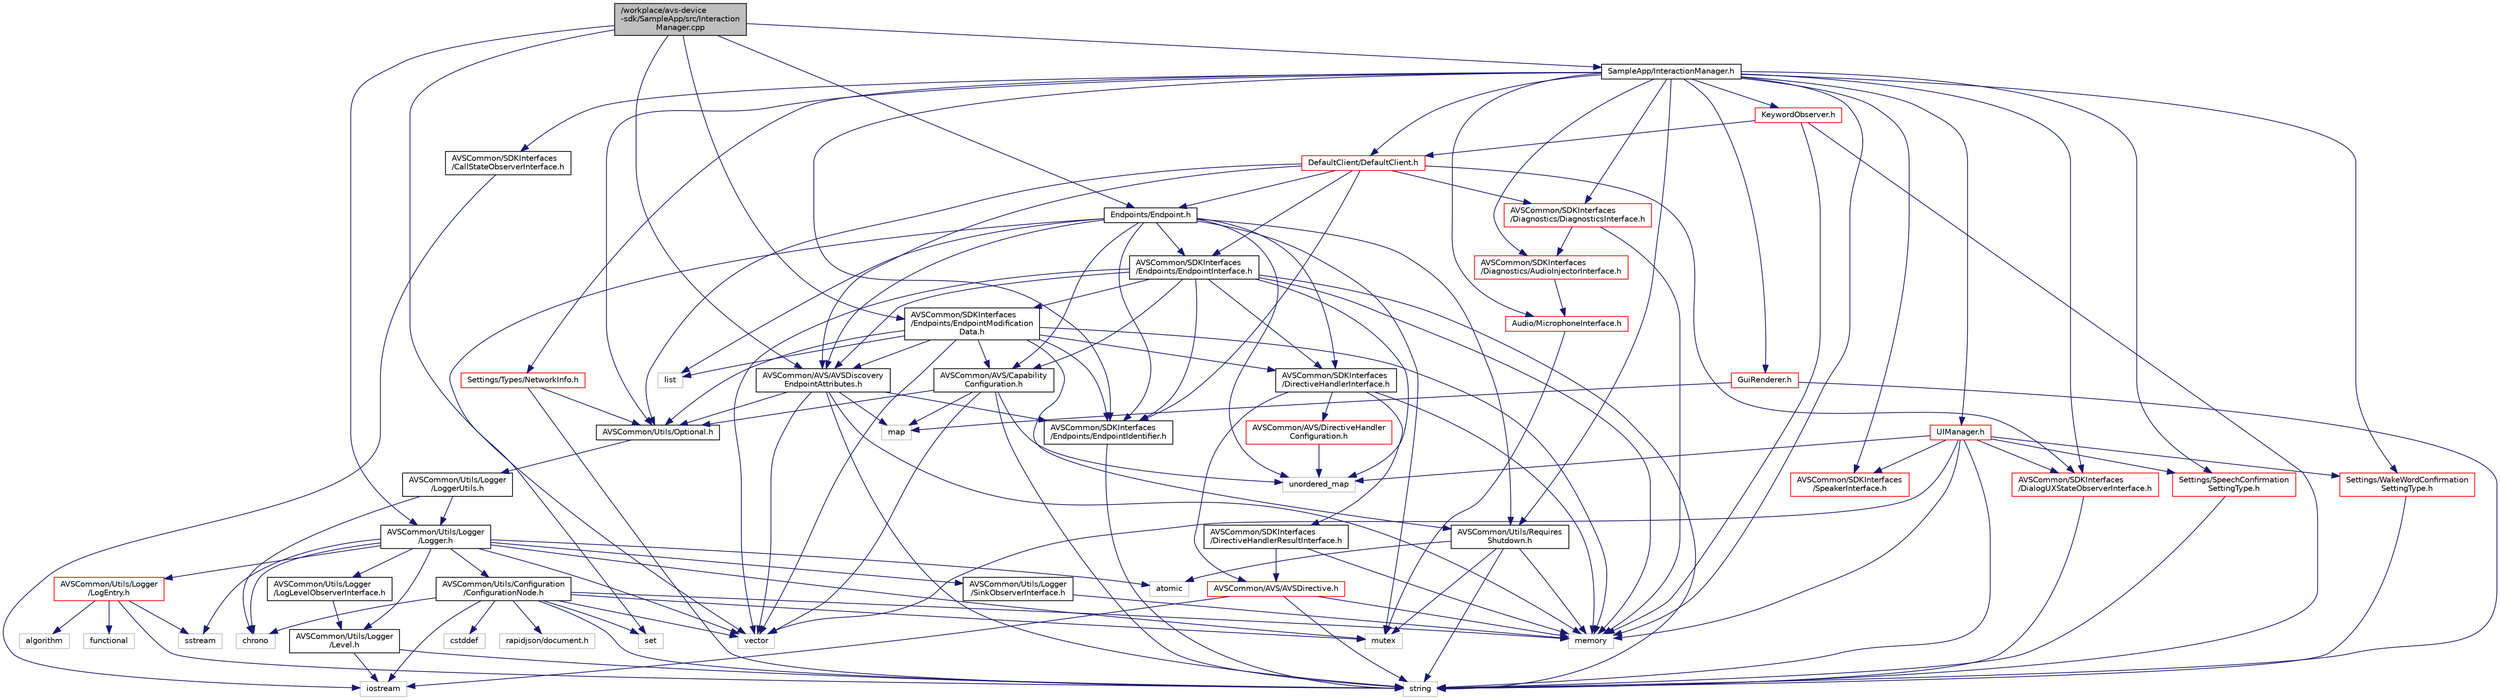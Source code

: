 digraph "/workplace/avs-device-sdk/SampleApp/src/InteractionManager.cpp"
{
  edge [fontname="Helvetica",fontsize="10",labelfontname="Helvetica",labelfontsize="10"];
  node [fontname="Helvetica",fontsize="10",shape=record];
  Node0 [label="/workplace/avs-device\l-sdk/SampleApp/src/Interaction\lManager.cpp",height=0.2,width=0.4,color="black", fillcolor="grey75", style="filled", fontcolor="black"];
  Node0 -> Node1 [color="midnightblue",fontsize="10",style="solid",fontname="Helvetica"];
  Node1 [label="AVSCommon/AVS/AVSDiscovery\lEndpointAttributes.h",height=0.2,width=0.4,color="black", fillcolor="white", style="filled",URL="$_a_v_s_discovery_endpoint_attributes_8h.html"];
  Node1 -> Node2 [color="midnightblue",fontsize="10",style="solid",fontname="Helvetica"];
  Node2 [label="map",height=0.2,width=0.4,color="grey75", fillcolor="white", style="filled"];
  Node1 -> Node3 [color="midnightblue",fontsize="10",style="solid",fontname="Helvetica"];
  Node3 [label="memory",height=0.2,width=0.4,color="grey75", fillcolor="white", style="filled"];
  Node1 -> Node4 [color="midnightblue",fontsize="10",style="solid",fontname="Helvetica"];
  Node4 [label="string",height=0.2,width=0.4,color="grey75", fillcolor="white", style="filled"];
  Node1 -> Node5 [color="midnightblue",fontsize="10",style="solid",fontname="Helvetica"];
  Node5 [label="vector",height=0.2,width=0.4,color="grey75", fillcolor="white", style="filled"];
  Node1 -> Node6 [color="midnightblue",fontsize="10",style="solid",fontname="Helvetica"];
  Node6 [label="AVSCommon/SDKInterfaces\l/Endpoints/EndpointIdentifier.h",height=0.2,width=0.4,color="black", fillcolor="white", style="filled",URL="$_endpoint_identifier_8h.html"];
  Node6 -> Node4 [color="midnightblue",fontsize="10",style="solid",fontname="Helvetica"];
  Node1 -> Node7 [color="midnightblue",fontsize="10",style="solid",fontname="Helvetica"];
  Node7 [label="AVSCommon/Utils/Optional.h",height=0.2,width=0.4,color="black", fillcolor="white", style="filled",URL="$_optional_8h.html"];
  Node7 -> Node8 [color="midnightblue",fontsize="10",style="solid",fontname="Helvetica"];
  Node8 [label="AVSCommon/Utils/Logger\l/LoggerUtils.h",height=0.2,width=0.4,color="black", fillcolor="white", style="filled",URL="$_logger_utils_8h.html"];
  Node8 -> Node9 [color="midnightblue",fontsize="10",style="solid",fontname="Helvetica"];
  Node9 [label="chrono",height=0.2,width=0.4,color="grey75", fillcolor="white", style="filled"];
  Node8 -> Node10 [color="midnightblue",fontsize="10",style="solid",fontname="Helvetica"];
  Node10 [label="AVSCommon/Utils/Logger\l/Logger.h",height=0.2,width=0.4,color="black", fillcolor="white", style="filled",URL="$_logger_8h.html"];
  Node10 -> Node11 [color="midnightblue",fontsize="10",style="solid",fontname="Helvetica"];
  Node11 [label="atomic",height=0.2,width=0.4,color="grey75", fillcolor="white", style="filled"];
  Node10 -> Node9 [color="midnightblue",fontsize="10",style="solid",fontname="Helvetica"];
  Node10 -> Node12 [color="midnightblue",fontsize="10",style="solid",fontname="Helvetica"];
  Node12 [label="mutex",height=0.2,width=0.4,color="grey75", fillcolor="white", style="filled"];
  Node10 -> Node13 [color="midnightblue",fontsize="10",style="solid",fontname="Helvetica"];
  Node13 [label="sstream",height=0.2,width=0.4,color="grey75", fillcolor="white", style="filled"];
  Node10 -> Node5 [color="midnightblue",fontsize="10",style="solid",fontname="Helvetica"];
  Node10 -> Node14 [color="midnightblue",fontsize="10",style="solid",fontname="Helvetica"];
  Node14 [label="AVSCommon/Utils/Configuration\l/ConfigurationNode.h",height=0.2,width=0.4,color="black", fillcolor="white", style="filled",URL="$_configuration_node_8h.html"];
  Node14 -> Node9 [color="midnightblue",fontsize="10",style="solid",fontname="Helvetica"];
  Node14 -> Node15 [color="midnightblue",fontsize="10",style="solid",fontname="Helvetica"];
  Node15 [label="cstddef",height=0.2,width=0.4,color="grey75", fillcolor="white", style="filled"];
  Node14 -> Node16 [color="midnightblue",fontsize="10",style="solid",fontname="Helvetica"];
  Node16 [label="iostream",height=0.2,width=0.4,color="grey75", fillcolor="white", style="filled"];
  Node14 -> Node3 [color="midnightblue",fontsize="10",style="solid",fontname="Helvetica"];
  Node14 -> Node12 [color="midnightblue",fontsize="10",style="solid",fontname="Helvetica"];
  Node14 -> Node17 [color="midnightblue",fontsize="10",style="solid",fontname="Helvetica"];
  Node17 [label="set",height=0.2,width=0.4,color="grey75", fillcolor="white", style="filled"];
  Node14 -> Node4 [color="midnightblue",fontsize="10",style="solid",fontname="Helvetica"];
  Node14 -> Node5 [color="midnightblue",fontsize="10",style="solid",fontname="Helvetica"];
  Node14 -> Node18 [color="midnightblue",fontsize="10",style="solid",fontname="Helvetica"];
  Node18 [label="rapidjson/document.h",height=0.2,width=0.4,color="grey75", fillcolor="white", style="filled"];
  Node10 -> Node19 [color="midnightblue",fontsize="10",style="solid",fontname="Helvetica"];
  Node19 [label="AVSCommon/Utils/Logger\l/Level.h",height=0.2,width=0.4,color="black", fillcolor="white", style="filled",URL="$_level_8h.html"];
  Node19 -> Node16 [color="midnightblue",fontsize="10",style="solid",fontname="Helvetica"];
  Node19 -> Node4 [color="midnightblue",fontsize="10",style="solid",fontname="Helvetica"];
  Node10 -> Node20 [color="midnightblue",fontsize="10",style="solid",fontname="Helvetica"];
  Node20 [label="AVSCommon/Utils/Logger\l/LogEntry.h",height=0.2,width=0.4,color="red", fillcolor="white", style="filled",URL="$_log_entry_8h.html"];
  Node20 -> Node21 [color="midnightblue",fontsize="10",style="solid",fontname="Helvetica"];
  Node21 [label="algorithm",height=0.2,width=0.4,color="grey75", fillcolor="white", style="filled"];
  Node20 -> Node22 [color="midnightblue",fontsize="10",style="solid",fontname="Helvetica"];
  Node22 [label="functional",height=0.2,width=0.4,color="grey75", fillcolor="white", style="filled"];
  Node20 -> Node13 [color="midnightblue",fontsize="10",style="solid",fontname="Helvetica"];
  Node20 -> Node4 [color="midnightblue",fontsize="10",style="solid",fontname="Helvetica"];
  Node10 -> Node27 [color="midnightblue",fontsize="10",style="solid",fontname="Helvetica"];
  Node27 [label="AVSCommon/Utils/Logger\l/LogLevelObserverInterface.h",height=0.2,width=0.4,color="black", fillcolor="white", style="filled",URL="$_log_level_observer_interface_8h.html"];
  Node27 -> Node19 [color="midnightblue",fontsize="10",style="solid",fontname="Helvetica"];
  Node10 -> Node28 [color="midnightblue",fontsize="10",style="solid",fontname="Helvetica"];
  Node28 [label="AVSCommon/Utils/Logger\l/SinkObserverInterface.h",height=0.2,width=0.4,color="black", fillcolor="white", style="filled",URL="$_sink_observer_interface_8h.html"];
  Node28 -> Node3 [color="midnightblue",fontsize="10",style="solid",fontname="Helvetica"];
  Node0 -> Node29 [color="midnightblue",fontsize="10",style="solid",fontname="Helvetica"];
  Node29 [label="AVSCommon/SDKInterfaces\l/Endpoints/EndpointModification\lData.h",height=0.2,width=0.4,color="black", fillcolor="white", style="filled",URL="$_endpoint_modification_data_8h.html"];
  Node29 -> Node30 [color="midnightblue",fontsize="10",style="solid",fontname="Helvetica"];
  Node30 [label="list",height=0.2,width=0.4,color="grey75", fillcolor="white", style="filled"];
  Node29 -> Node3 [color="midnightblue",fontsize="10",style="solid",fontname="Helvetica"];
  Node29 -> Node5 [color="midnightblue",fontsize="10",style="solid",fontname="Helvetica"];
  Node29 -> Node1 [color="midnightblue",fontsize="10",style="solid",fontname="Helvetica"];
  Node29 -> Node31 [color="midnightblue",fontsize="10",style="solid",fontname="Helvetica"];
  Node31 [label="AVSCommon/AVS/Capability\lConfiguration.h",height=0.2,width=0.4,color="black", fillcolor="white", style="filled",URL="$_capability_configuration_8h.html"];
  Node31 -> Node2 [color="midnightblue",fontsize="10",style="solid",fontname="Helvetica"];
  Node31 -> Node4 [color="midnightblue",fontsize="10",style="solid",fontname="Helvetica"];
  Node31 -> Node32 [color="midnightblue",fontsize="10",style="solid",fontname="Helvetica"];
  Node32 [label="unordered_map",height=0.2,width=0.4,color="grey75", fillcolor="white", style="filled"];
  Node31 -> Node5 [color="midnightblue",fontsize="10",style="solid",fontname="Helvetica"];
  Node31 -> Node7 [color="midnightblue",fontsize="10",style="solid",fontname="Helvetica"];
  Node29 -> Node33 [color="midnightblue",fontsize="10",style="solid",fontname="Helvetica"];
  Node33 [label="AVSCommon/SDKInterfaces\l/DirectiveHandlerInterface.h",height=0.2,width=0.4,color="black", fillcolor="white", style="filled",URL="$_directive_handler_interface_8h.html"];
  Node33 -> Node3 [color="midnightblue",fontsize="10",style="solid",fontname="Helvetica"];
  Node33 -> Node34 [color="midnightblue",fontsize="10",style="solid",fontname="Helvetica"];
  Node34 [label="AVSCommon/AVS/AVSDirective.h",height=0.2,width=0.4,color="red", fillcolor="white", style="filled",URL="$_a_v_s_directive_8h.html"];
  Node34 -> Node16 [color="midnightblue",fontsize="10",style="solid",fontname="Helvetica"];
  Node34 -> Node3 [color="midnightblue",fontsize="10",style="solid",fontname="Helvetica"];
  Node34 -> Node4 [color="midnightblue",fontsize="10",style="solid",fontname="Helvetica"];
  Node33 -> Node49 [color="midnightblue",fontsize="10",style="solid",fontname="Helvetica"];
  Node49 [label="AVSCommon/AVS/DirectiveHandler\lConfiguration.h",height=0.2,width=0.4,color="red", fillcolor="white", style="filled",URL="$_directive_handler_configuration_8h.html"];
  Node49 -> Node32 [color="midnightblue",fontsize="10",style="solid",fontname="Helvetica"];
  Node33 -> Node56 [color="midnightblue",fontsize="10",style="solid",fontname="Helvetica"];
  Node56 [label="AVSCommon/SDKInterfaces\l/DirectiveHandlerResultInterface.h",height=0.2,width=0.4,color="black", fillcolor="white", style="filled",URL="$_directive_handler_result_interface_8h.html"];
  Node56 -> Node3 [color="midnightblue",fontsize="10",style="solid",fontname="Helvetica"];
  Node56 -> Node34 [color="midnightblue",fontsize="10",style="solid",fontname="Helvetica"];
  Node29 -> Node6 [color="midnightblue",fontsize="10",style="solid",fontname="Helvetica"];
  Node29 -> Node7 [color="midnightblue",fontsize="10",style="solid",fontname="Helvetica"];
  Node29 -> Node57 [color="midnightblue",fontsize="10",style="solid",fontname="Helvetica"];
  Node57 [label="AVSCommon/Utils/Requires\lShutdown.h",height=0.2,width=0.4,color="black", fillcolor="white", style="filled",URL="$_requires_shutdown_8h.html"];
  Node57 -> Node11 [color="midnightblue",fontsize="10",style="solid",fontname="Helvetica"];
  Node57 -> Node3 [color="midnightblue",fontsize="10",style="solid",fontname="Helvetica"];
  Node57 -> Node12 [color="midnightblue",fontsize="10",style="solid",fontname="Helvetica"];
  Node57 -> Node4 [color="midnightblue",fontsize="10",style="solid",fontname="Helvetica"];
  Node0 -> Node10 [color="midnightblue",fontsize="10",style="solid",fontname="Helvetica"];
  Node0 -> Node58 [color="midnightblue",fontsize="10",style="solid",fontname="Helvetica"];
  Node58 [label="SampleApp/InteractionManager.h",height=0.2,width=0.4,color="black", fillcolor="white", style="filled",URL="$_interaction_manager_8h.html"];
  Node58 -> Node3 [color="midnightblue",fontsize="10",style="solid",fontname="Helvetica"];
  Node58 -> Node59 [color="midnightblue",fontsize="10",style="solid",fontname="Helvetica"];
  Node59 [label="Audio/MicrophoneInterface.h",height=0.2,width=0.4,color="red", fillcolor="white", style="filled",URL="$_microphone_interface_8h.html"];
  Node59 -> Node12 [color="midnightblue",fontsize="10",style="solid",fontname="Helvetica"];
  Node58 -> Node61 [color="midnightblue",fontsize="10",style="solid",fontname="Helvetica"];
  Node61 [label="AVSCommon/SDKInterfaces\l/Diagnostics/AudioInjectorInterface.h",height=0.2,width=0.4,color="red", fillcolor="white", style="filled",URL="$_audio_injector_interface_8h.html"];
  Node61 -> Node59 [color="midnightblue",fontsize="10",style="solid",fontname="Helvetica"];
  Node58 -> Node64 [color="midnightblue",fontsize="10",style="solid",fontname="Helvetica"];
  Node64 [label="AVSCommon/SDKInterfaces\l/DialogUXStateObserverInterface.h",height=0.2,width=0.4,color="red", fillcolor="white", style="filled",URL="$_dialog_u_x_state_observer_interface_8h.html"];
  Node64 -> Node4 [color="midnightblue",fontsize="10",style="solid",fontname="Helvetica"];
  Node58 -> Node65 [color="midnightblue",fontsize="10",style="solid",fontname="Helvetica"];
  Node65 [label="AVSCommon/SDKInterfaces\l/CallStateObserverInterface.h",height=0.2,width=0.4,color="black", fillcolor="white", style="filled",URL="$_call_state_observer_interface_8h.html"];
  Node65 -> Node16 [color="midnightblue",fontsize="10",style="solid",fontname="Helvetica"];
  Node58 -> Node66 [color="midnightblue",fontsize="10",style="solid",fontname="Helvetica"];
  Node66 [label="AVSCommon/SDKInterfaces\l/Diagnostics/DiagnosticsInterface.h",height=0.2,width=0.4,color="red", fillcolor="white", style="filled",URL="$_diagnostics_interface_8h.html"];
  Node66 -> Node3 [color="midnightblue",fontsize="10",style="solid",fontname="Helvetica"];
  Node66 -> Node61 [color="midnightblue",fontsize="10",style="solid",fontname="Helvetica"];
  Node58 -> Node6 [color="midnightblue",fontsize="10",style="solid",fontname="Helvetica"];
  Node58 -> Node107 [color="midnightblue",fontsize="10",style="solid",fontname="Helvetica"];
  Node107 [label="AVSCommon/SDKInterfaces\l/SpeakerInterface.h",height=0.2,width=0.4,color="red", fillcolor="white", style="filled",URL="$_speaker_interface_8h.html"];
  Node58 -> Node7 [color="midnightblue",fontsize="10",style="solid",fontname="Helvetica"];
  Node58 -> Node57 [color="midnightblue",fontsize="10",style="solid",fontname="Helvetica"];
  Node58 -> Node129 [color="midnightblue",fontsize="10",style="solid",fontname="Helvetica"];
  Node129 [label="DefaultClient/DefaultClient.h",height=0.2,width=0.4,color="red", fillcolor="white", style="filled",URL="$_default_client_8h.html"];
  Node129 -> Node1 [color="midnightblue",fontsize="10",style="solid",fontname="Helvetica"];
  Node129 -> Node66 [color="midnightblue",fontsize="10",style="solid",fontname="Helvetica"];
  Node129 -> Node64 [color="midnightblue",fontsize="10",style="solid",fontname="Helvetica"];
  Node129 -> Node6 [color="midnightblue",fontsize="10",style="solid",fontname="Helvetica"];
  Node129 -> Node237 [color="midnightblue",fontsize="10",style="solid",fontname="Helvetica"];
  Node237 [label="AVSCommon/SDKInterfaces\l/Endpoints/EndpointInterface.h",height=0.2,width=0.4,color="black", fillcolor="white", style="filled",URL="$_endpoint_interface_8h.html"];
  Node237 -> Node3 [color="midnightblue",fontsize="10",style="solid",fontname="Helvetica"];
  Node237 -> Node4 [color="midnightblue",fontsize="10",style="solid",fontname="Helvetica"];
  Node237 -> Node32 [color="midnightblue",fontsize="10",style="solid",fontname="Helvetica"];
  Node237 -> Node5 [color="midnightblue",fontsize="10",style="solid",fontname="Helvetica"];
  Node237 -> Node31 [color="midnightblue",fontsize="10",style="solid",fontname="Helvetica"];
  Node237 -> Node33 [color="midnightblue",fontsize="10",style="solid",fontname="Helvetica"];
  Node237 -> Node1 [color="midnightblue",fontsize="10",style="solid",fontname="Helvetica"];
  Node237 -> Node6 [color="midnightblue",fontsize="10",style="solid",fontname="Helvetica"];
  Node237 -> Node29 [color="midnightblue",fontsize="10",style="solid",fontname="Helvetica"];
  Node129 -> Node7 [color="midnightblue",fontsize="10",style="solid",fontname="Helvetica"];
  Node129 -> Node405 [color="midnightblue",fontsize="10",style="solid",fontname="Helvetica"];
  Node405 [label="Endpoints/Endpoint.h",height=0.2,width=0.4,color="black", fillcolor="white", style="filled",URL="$_endpoints_2include_2_endpoints_2_endpoint_8h.html"];
  Node405 -> Node30 [color="midnightblue",fontsize="10",style="solid",fontname="Helvetica"];
  Node405 -> Node12 [color="midnightblue",fontsize="10",style="solid",fontname="Helvetica"];
  Node405 -> Node17 [color="midnightblue",fontsize="10",style="solid",fontname="Helvetica"];
  Node405 -> Node32 [color="midnightblue",fontsize="10",style="solid",fontname="Helvetica"];
  Node405 -> Node1 [color="midnightblue",fontsize="10",style="solid",fontname="Helvetica"];
  Node405 -> Node31 [color="midnightblue",fontsize="10",style="solid",fontname="Helvetica"];
  Node405 -> Node33 [color="midnightblue",fontsize="10",style="solid",fontname="Helvetica"];
  Node405 -> Node6 [color="midnightblue",fontsize="10",style="solid",fontname="Helvetica"];
  Node405 -> Node237 [color="midnightblue",fontsize="10",style="solid",fontname="Helvetica"];
  Node405 -> Node57 [color="midnightblue",fontsize="10",style="solid",fontname="Helvetica"];
  Node58 -> Node122 [color="midnightblue",fontsize="10",style="solid",fontname="Helvetica"];
  Node122 [label="Settings/SpeechConfirmation\lSettingType.h",height=0.2,width=0.4,color="red", fillcolor="white", style="filled",URL="$_speech_confirmation_setting_type_8h.html"];
  Node122 -> Node4 [color="midnightblue",fontsize="10",style="solid",fontname="Helvetica"];
  Node58 -> Node125 [color="midnightblue",fontsize="10",style="solid",fontname="Helvetica"];
  Node125 [label="Settings/Types/NetworkInfo.h",height=0.2,width=0.4,color="red", fillcolor="white", style="filled",URL="$_network_info_8h.html"];
  Node125 -> Node4 [color="midnightblue",fontsize="10",style="solid",fontname="Helvetica"];
  Node125 -> Node7 [color="midnightblue",fontsize="10",style="solid",fontname="Helvetica"];
  Node58 -> Node123 [color="midnightblue",fontsize="10",style="solid",fontname="Helvetica"];
  Node123 [label="Settings/WakeWordConfirmation\lSettingType.h",height=0.2,width=0.4,color="red", fillcolor="white", style="filled",URL="$_wake_word_confirmation_setting_type_8h.html"];
  Node123 -> Node4 [color="midnightblue",fontsize="10",style="solid",fontname="Helvetica"];
  Node58 -> Node436 [color="midnightblue",fontsize="10",style="solid",fontname="Helvetica"];
  Node436 [label="KeywordObserver.h",height=0.2,width=0.4,color="red", fillcolor="white", style="filled",URL="$_keyword_observer_8h.html"];
  Node436 -> Node3 [color="midnightblue",fontsize="10",style="solid",fontname="Helvetica"];
  Node436 -> Node4 [color="midnightblue",fontsize="10",style="solid",fontname="Helvetica"];
  Node436 -> Node129 [color="midnightblue",fontsize="10",style="solid",fontname="Helvetica"];
  Node58 -> Node442 [color="midnightblue",fontsize="10",style="solid",fontname="Helvetica"];
  Node442 [label="GuiRenderer.h",height=0.2,width=0.4,color="red", fillcolor="white", style="filled",URL="$_gui_renderer_8h.html"];
  Node442 -> Node2 [color="midnightblue",fontsize="10",style="solid",fontname="Helvetica"];
  Node442 -> Node4 [color="midnightblue",fontsize="10",style="solid",fontname="Helvetica"];
  Node58 -> Node443 [color="midnightblue",fontsize="10",style="solid",fontname="Helvetica"];
  Node443 [label="UIManager.h",height=0.2,width=0.4,color="red", fillcolor="white", style="filled",URL="$_u_i_manager_8h.html"];
  Node443 -> Node4 [color="midnightblue",fontsize="10",style="solid",fontname="Helvetica"];
  Node443 -> Node3 [color="midnightblue",fontsize="10",style="solid",fontname="Helvetica"];
  Node443 -> Node32 [color="midnightblue",fontsize="10",style="solid",fontname="Helvetica"];
  Node443 -> Node5 [color="midnightblue",fontsize="10",style="solid",fontname="Helvetica"];
  Node443 -> Node64 [color="midnightblue",fontsize="10",style="solid",fontname="Helvetica"];
  Node443 -> Node107 [color="midnightblue",fontsize="10",style="solid",fontname="Helvetica"];
  Node443 -> Node122 [color="midnightblue",fontsize="10",style="solid",fontname="Helvetica"];
  Node443 -> Node123 [color="midnightblue",fontsize="10",style="solid",fontname="Helvetica"];
  Node0 -> Node405 [color="midnightblue",fontsize="10",style="solid",fontname="Helvetica"];
  Node0 -> Node5 [color="midnightblue",fontsize="10",style="solid",fontname="Helvetica"];
}
